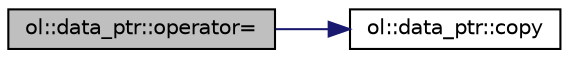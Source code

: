 digraph "ol::data_ptr::operator="
{
 // LATEX_PDF_SIZE
  edge [fontname="Helvetica",fontsize="10",labelfontname="Helvetica",labelfontsize="10"];
  node [fontname="Helvetica",fontsize="10",shape=record];
  rankdir="LR";
  Node1 [label="ol::data_ptr::operator=",height=0.2,width=0.4,color="black", fillcolor="grey75", style="filled", fontcolor="black",tooltip=" "];
  Node1 -> Node2 [color="midnightblue",fontsize="10",style="solid",fontname="Helvetica"];
  Node2 [label="ol::data_ptr::copy",height=0.2,width=0.4,color="black", fillcolor="white", style="filled",URL="$classol_1_1data__ptr.html#a63823ed63077e7c35a4089c7ac936287",tooltip=" "];
}
